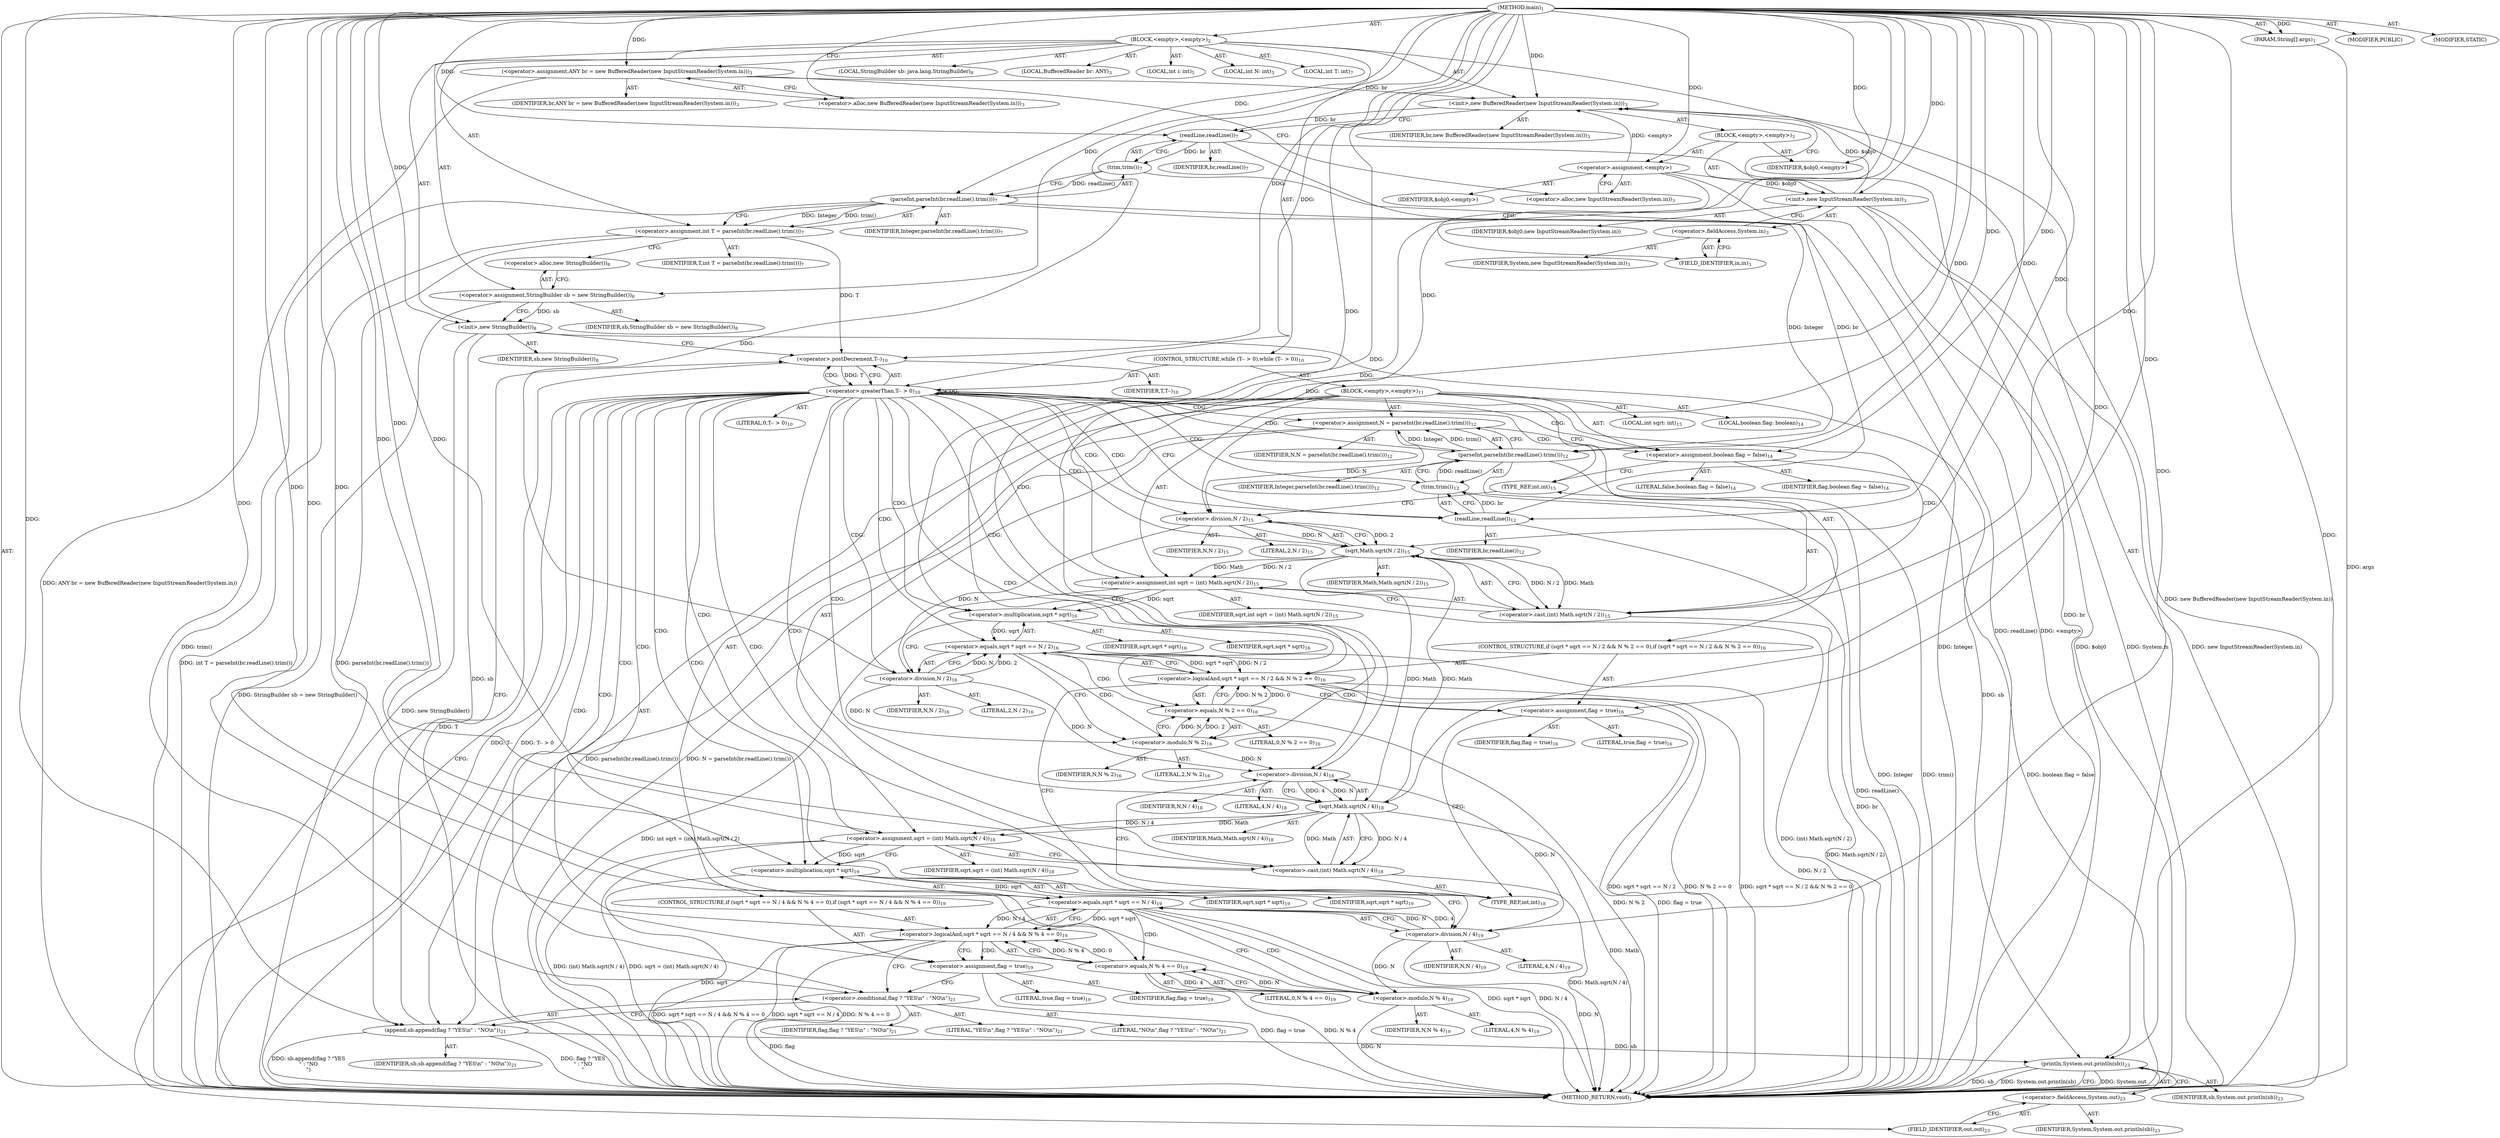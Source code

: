 digraph "main" {  
"21" [label = <(METHOD,main)<SUB>1</SUB>> ]
"22" [label = <(PARAM,String[] args)<SUB>1</SUB>> ]
"23" [label = <(BLOCK,&lt;empty&gt;,&lt;empty&gt;)<SUB>2</SUB>> ]
"4" [label = <(LOCAL,BufferedReader br: ANY)<SUB>3</SUB>> ]
"24" [label = <(&lt;operator&gt;.assignment,ANY br = new BufferedReader(new InputStreamReader(System.in)))<SUB>3</SUB>> ]
"25" [label = <(IDENTIFIER,br,ANY br = new BufferedReader(new InputStreamReader(System.in)))<SUB>3</SUB>> ]
"26" [label = <(&lt;operator&gt;.alloc,new BufferedReader(new InputStreamReader(System.in)))<SUB>3</SUB>> ]
"27" [label = <(&lt;init&gt;,new BufferedReader(new InputStreamReader(System.in)))<SUB>3</SUB>> ]
"3" [label = <(IDENTIFIER,br,new BufferedReader(new InputStreamReader(System.in)))<SUB>3</SUB>> ]
"28" [label = <(BLOCK,&lt;empty&gt;,&lt;empty&gt;)<SUB>3</SUB>> ]
"29" [label = <(&lt;operator&gt;.assignment,&lt;empty&gt;)> ]
"30" [label = <(IDENTIFIER,$obj0,&lt;empty&gt;)> ]
"31" [label = <(&lt;operator&gt;.alloc,new InputStreamReader(System.in))<SUB>3</SUB>> ]
"32" [label = <(&lt;init&gt;,new InputStreamReader(System.in))<SUB>3</SUB>> ]
"33" [label = <(IDENTIFIER,$obj0,new InputStreamReader(System.in))> ]
"34" [label = <(&lt;operator&gt;.fieldAccess,System.in)<SUB>3</SUB>> ]
"35" [label = <(IDENTIFIER,System,new InputStreamReader(System.in))<SUB>3</SUB>> ]
"36" [label = <(FIELD_IDENTIFIER,in,in)<SUB>3</SUB>> ]
"37" [label = <(IDENTIFIER,$obj0,&lt;empty&gt;)> ]
"38" [label = <(LOCAL,int i: int)<SUB>5</SUB>> ]
"39" [label = <(LOCAL,int N: int)<SUB>5</SUB>> ]
"40" [label = <(LOCAL,int T: int)<SUB>7</SUB>> ]
"41" [label = <(&lt;operator&gt;.assignment,int T = parseInt(br.readLine().trim()))<SUB>7</SUB>> ]
"42" [label = <(IDENTIFIER,T,int T = parseInt(br.readLine().trim()))<SUB>7</SUB>> ]
"43" [label = <(parseInt,parseInt(br.readLine().trim()))<SUB>7</SUB>> ]
"44" [label = <(IDENTIFIER,Integer,parseInt(br.readLine().trim()))<SUB>7</SUB>> ]
"45" [label = <(trim,trim())<SUB>7</SUB>> ]
"46" [label = <(readLine,readLine())<SUB>7</SUB>> ]
"47" [label = <(IDENTIFIER,br,readLine())<SUB>7</SUB>> ]
"6" [label = <(LOCAL,StringBuilder sb: java.lang.StringBuilder)<SUB>8</SUB>> ]
"48" [label = <(&lt;operator&gt;.assignment,StringBuilder sb = new StringBuilder())<SUB>8</SUB>> ]
"49" [label = <(IDENTIFIER,sb,StringBuilder sb = new StringBuilder())<SUB>8</SUB>> ]
"50" [label = <(&lt;operator&gt;.alloc,new StringBuilder())<SUB>8</SUB>> ]
"51" [label = <(&lt;init&gt;,new StringBuilder())<SUB>8</SUB>> ]
"5" [label = <(IDENTIFIER,sb,new StringBuilder())<SUB>8</SUB>> ]
"52" [label = <(CONTROL_STRUCTURE,while (T-- &gt; 0),while (T-- &gt; 0))<SUB>10</SUB>> ]
"53" [label = <(&lt;operator&gt;.greaterThan,T-- &gt; 0)<SUB>10</SUB>> ]
"54" [label = <(&lt;operator&gt;.postDecrement,T--)<SUB>10</SUB>> ]
"55" [label = <(IDENTIFIER,T,T--)<SUB>10</SUB>> ]
"56" [label = <(LITERAL,0,T-- &gt; 0)<SUB>10</SUB>> ]
"57" [label = <(BLOCK,&lt;empty&gt;,&lt;empty&gt;)<SUB>11</SUB>> ]
"58" [label = <(&lt;operator&gt;.assignment,N = parseInt(br.readLine().trim()))<SUB>12</SUB>> ]
"59" [label = <(IDENTIFIER,N,N = parseInt(br.readLine().trim()))<SUB>12</SUB>> ]
"60" [label = <(parseInt,parseInt(br.readLine().trim()))<SUB>12</SUB>> ]
"61" [label = <(IDENTIFIER,Integer,parseInt(br.readLine().trim()))<SUB>12</SUB>> ]
"62" [label = <(trim,trim())<SUB>12</SUB>> ]
"63" [label = <(readLine,readLine())<SUB>12</SUB>> ]
"64" [label = <(IDENTIFIER,br,readLine())<SUB>12</SUB>> ]
"65" [label = <(LOCAL,boolean flag: boolean)<SUB>14</SUB>> ]
"66" [label = <(&lt;operator&gt;.assignment,boolean flag = false)<SUB>14</SUB>> ]
"67" [label = <(IDENTIFIER,flag,boolean flag = false)<SUB>14</SUB>> ]
"68" [label = <(LITERAL,false,boolean flag = false)<SUB>14</SUB>> ]
"69" [label = <(LOCAL,int sqrt: int)<SUB>15</SUB>> ]
"70" [label = <(&lt;operator&gt;.assignment,int sqrt = (int) Math.sqrt(N / 2))<SUB>15</SUB>> ]
"71" [label = <(IDENTIFIER,sqrt,int sqrt = (int) Math.sqrt(N / 2))<SUB>15</SUB>> ]
"72" [label = <(&lt;operator&gt;.cast,(int) Math.sqrt(N / 2))<SUB>15</SUB>> ]
"73" [label = <(TYPE_REF,int,int)<SUB>15</SUB>> ]
"74" [label = <(sqrt,Math.sqrt(N / 2))<SUB>15</SUB>> ]
"75" [label = <(IDENTIFIER,Math,Math.sqrt(N / 2))<SUB>15</SUB>> ]
"76" [label = <(&lt;operator&gt;.division,N / 2)<SUB>15</SUB>> ]
"77" [label = <(IDENTIFIER,N,N / 2)<SUB>15</SUB>> ]
"78" [label = <(LITERAL,2,N / 2)<SUB>15</SUB>> ]
"79" [label = <(CONTROL_STRUCTURE,if (sqrt * sqrt == N / 2 &amp;&amp; N % 2 == 0),if (sqrt * sqrt == N / 2 &amp;&amp; N % 2 == 0))<SUB>16</SUB>> ]
"80" [label = <(&lt;operator&gt;.logicalAnd,sqrt * sqrt == N / 2 &amp;&amp; N % 2 == 0)<SUB>16</SUB>> ]
"81" [label = <(&lt;operator&gt;.equals,sqrt * sqrt == N / 2)<SUB>16</SUB>> ]
"82" [label = <(&lt;operator&gt;.multiplication,sqrt * sqrt)<SUB>16</SUB>> ]
"83" [label = <(IDENTIFIER,sqrt,sqrt * sqrt)<SUB>16</SUB>> ]
"84" [label = <(IDENTIFIER,sqrt,sqrt * sqrt)<SUB>16</SUB>> ]
"85" [label = <(&lt;operator&gt;.division,N / 2)<SUB>16</SUB>> ]
"86" [label = <(IDENTIFIER,N,N / 2)<SUB>16</SUB>> ]
"87" [label = <(LITERAL,2,N / 2)<SUB>16</SUB>> ]
"88" [label = <(&lt;operator&gt;.equals,N % 2 == 0)<SUB>16</SUB>> ]
"89" [label = <(&lt;operator&gt;.modulo,N % 2)<SUB>16</SUB>> ]
"90" [label = <(IDENTIFIER,N,N % 2)<SUB>16</SUB>> ]
"91" [label = <(LITERAL,2,N % 2)<SUB>16</SUB>> ]
"92" [label = <(LITERAL,0,N % 2 == 0)<SUB>16</SUB>> ]
"93" [label = <(&lt;operator&gt;.assignment,flag = true)<SUB>16</SUB>> ]
"94" [label = <(IDENTIFIER,flag,flag = true)<SUB>16</SUB>> ]
"95" [label = <(LITERAL,true,flag = true)<SUB>16</SUB>> ]
"96" [label = <(&lt;operator&gt;.assignment,sqrt = (int) Math.sqrt(N / 4))<SUB>18</SUB>> ]
"97" [label = <(IDENTIFIER,sqrt,sqrt = (int) Math.sqrt(N / 4))<SUB>18</SUB>> ]
"98" [label = <(&lt;operator&gt;.cast,(int) Math.sqrt(N / 4))<SUB>18</SUB>> ]
"99" [label = <(TYPE_REF,int,int)<SUB>18</SUB>> ]
"100" [label = <(sqrt,Math.sqrt(N / 4))<SUB>18</SUB>> ]
"101" [label = <(IDENTIFIER,Math,Math.sqrt(N / 4))<SUB>18</SUB>> ]
"102" [label = <(&lt;operator&gt;.division,N / 4)<SUB>18</SUB>> ]
"103" [label = <(IDENTIFIER,N,N / 4)<SUB>18</SUB>> ]
"104" [label = <(LITERAL,4,N / 4)<SUB>18</SUB>> ]
"105" [label = <(CONTROL_STRUCTURE,if (sqrt * sqrt == N / 4 &amp;&amp; N % 4 == 0),if (sqrt * sqrt == N / 4 &amp;&amp; N % 4 == 0))<SUB>19</SUB>> ]
"106" [label = <(&lt;operator&gt;.logicalAnd,sqrt * sqrt == N / 4 &amp;&amp; N % 4 == 0)<SUB>19</SUB>> ]
"107" [label = <(&lt;operator&gt;.equals,sqrt * sqrt == N / 4)<SUB>19</SUB>> ]
"108" [label = <(&lt;operator&gt;.multiplication,sqrt * sqrt)<SUB>19</SUB>> ]
"109" [label = <(IDENTIFIER,sqrt,sqrt * sqrt)<SUB>19</SUB>> ]
"110" [label = <(IDENTIFIER,sqrt,sqrt * sqrt)<SUB>19</SUB>> ]
"111" [label = <(&lt;operator&gt;.division,N / 4)<SUB>19</SUB>> ]
"112" [label = <(IDENTIFIER,N,N / 4)<SUB>19</SUB>> ]
"113" [label = <(LITERAL,4,N / 4)<SUB>19</SUB>> ]
"114" [label = <(&lt;operator&gt;.equals,N % 4 == 0)<SUB>19</SUB>> ]
"115" [label = <(&lt;operator&gt;.modulo,N % 4)<SUB>19</SUB>> ]
"116" [label = <(IDENTIFIER,N,N % 4)<SUB>19</SUB>> ]
"117" [label = <(LITERAL,4,N % 4)<SUB>19</SUB>> ]
"118" [label = <(LITERAL,0,N % 4 == 0)<SUB>19</SUB>> ]
"119" [label = <(&lt;operator&gt;.assignment,flag = true)<SUB>19</SUB>> ]
"120" [label = <(IDENTIFIER,flag,flag = true)<SUB>19</SUB>> ]
"121" [label = <(LITERAL,true,flag = true)<SUB>19</SUB>> ]
"122" [label = <(append,sb.append(flag ? &quot;YES\n&quot; : &quot;NO\n&quot;))<SUB>21</SUB>> ]
"123" [label = <(IDENTIFIER,sb,sb.append(flag ? &quot;YES\n&quot; : &quot;NO\n&quot;))<SUB>21</SUB>> ]
"124" [label = <(&lt;operator&gt;.conditional,flag ? &quot;YES\n&quot; : &quot;NO\n&quot;)<SUB>21</SUB>> ]
"125" [label = <(IDENTIFIER,flag,flag ? &quot;YES\n&quot; : &quot;NO\n&quot;)<SUB>21</SUB>> ]
"126" [label = <(LITERAL,&quot;YES\n&quot;,flag ? &quot;YES\n&quot; : &quot;NO\n&quot;)<SUB>21</SUB>> ]
"127" [label = <(LITERAL,&quot;NO\n&quot;,flag ? &quot;YES\n&quot; : &quot;NO\n&quot;)<SUB>21</SUB>> ]
"128" [label = <(println,System.out.println(sb))<SUB>23</SUB>> ]
"129" [label = <(&lt;operator&gt;.fieldAccess,System.out)<SUB>23</SUB>> ]
"130" [label = <(IDENTIFIER,System,System.out.println(sb))<SUB>23</SUB>> ]
"131" [label = <(FIELD_IDENTIFIER,out,out)<SUB>23</SUB>> ]
"132" [label = <(IDENTIFIER,sb,System.out.println(sb))<SUB>23</SUB>> ]
"133" [label = <(MODIFIER,PUBLIC)> ]
"134" [label = <(MODIFIER,STATIC)> ]
"135" [label = <(METHOD_RETURN,void)<SUB>1</SUB>> ]
  "21" -> "22"  [ label = "AST: "] 
  "21" -> "23"  [ label = "AST: "] 
  "21" -> "133"  [ label = "AST: "] 
  "21" -> "134"  [ label = "AST: "] 
  "21" -> "135"  [ label = "AST: "] 
  "23" -> "4"  [ label = "AST: "] 
  "23" -> "24"  [ label = "AST: "] 
  "23" -> "27"  [ label = "AST: "] 
  "23" -> "38"  [ label = "AST: "] 
  "23" -> "39"  [ label = "AST: "] 
  "23" -> "40"  [ label = "AST: "] 
  "23" -> "41"  [ label = "AST: "] 
  "23" -> "6"  [ label = "AST: "] 
  "23" -> "48"  [ label = "AST: "] 
  "23" -> "51"  [ label = "AST: "] 
  "23" -> "52"  [ label = "AST: "] 
  "23" -> "128"  [ label = "AST: "] 
  "24" -> "25"  [ label = "AST: "] 
  "24" -> "26"  [ label = "AST: "] 
  "27" -> "3"  [ label = "AST: "] 
  "27" -> "28"  [ label = "AST: "] 
  "28" -> "29"  [ label = "AST: "] 
  "28" -> "32"  [ label = "AST: "] 
  "28" -> "37"  [ label = "AST: "] 
  "29" -> "30"  [ label = "AST: "] 
  "29" -> "31"  [ label = "AST: "] 
  "32" -> "33"  [ label = "AST: "] 
  "32" -> "34"  [ label = "AST: "] 
  "34" -> "35"  [ label = "AST: "] 
  "34" -> "36"  [ label = "AST: "] 
  "41" -> "42"  [ label = "AST: "] 
  "41" -> "43"  [ label = "AST: "] 
  "43" -> "44"  [ label = "AST: "] 
  "43" -> "45"  [ label = "AST: "] 
  "45" -> "46"  [ label = "AST: "] 
  "46" -> "47"  [ label = "AST: "] 
  "48" -> "49"  [ label = "AST: "] 
  "48" -> "50"  [ label = "AST: "] 
  "51" -> "5"  [ label = "AST: "] 
  "52" -> "53"  [ label = "AST: "] 
  "52" -> "57"  [ label = "AST: "] 
  "53" -> "54"  [ label = "AST: "] 
  "53" -> "56"  [ label = "AST: "] 
  "54" -> "55"  [ label = "AST: "] 
  "57" -> "58"  [ label = "AST: "] 
  "57" -> "65"  [ label = "AST: "] 
  "57" -> "66"  [ label = "AST: "] 
  "57" -> "69"  [ label = "AST: "] 
  "57" -> "70"  [ label = "AST: "] 
  "57" -> "79"  [ label = "AST: "] 
  "57" -> "96"  [ label = "AST: "] 
  "57" -> "105"  [ label = "AST: "] 
  "57" -> "122"  [ label = "AST: "] 
  "58" -> "59"  [ label = "AST: "] 
  "58" -> "60"  [ label = "AST: "] 
  "60" -> "61"  [ label = "AST: "] 
  "60" -> "62"  [ label = "AST: "] 
  "62" -> "63"  [ label = "AST: "] 
  "63" -> "64"  [ label = "AST: "] 
  "66" -> "67"  [ label = "AST: "] 
  "66" -> "68"  [ label = "AST: "] 
  "70" -> "71"  [ label = "AST: "] 
  "70" -> "72"  [ label = "AST: "] 
  "72" -> "73"  [ label = "AST: "] 
  "72" -> "74"  [ label = "AST: "] 
  "74" -> "75"  [ label = "AST: "] 
  "74" -> "76"  [ label = "AST: "] 
  "76" -> "77"  [ label = "AST: "] 
  "76" -> "78"  [ label = "AST: "] 
  "79" -> "80"  [ label = "AST: "] 
  "79" -> "93"  [ label = "AST: "] 
  "80" -> "81"  [ label = "AST: "] 
  "80" -> "88"  [ label = "AST: "] 
  "81" -> "82"  [ label = "AST: "] 
  "81" -> "85"  [ label = "AST: "] 
  "82" -> "83"  [ label = "AST: "] 
  "82" -> "84"  [ label = "AST: "] 
  "85" -> "86"  [ label = "AST: "] 
  "85" -> "87"  [ label = "AST: "] 
  "88" -> "89"  [ label = "AST: "] 
  "88" -> "92"  [ label = "AST: "] 
  "89" -> "90"  [ label = "AST: "] 
  "89" -> "91"  [ label = "AST: "] 
  "93" -> "94"  [ label = "AST: "] 
  "93" -> "95"  [ label = "AST: "] 
  "96" -> "97"  [ label = "AST: "] 
  "96" -> "98"  [ label = "AST: "] 
  "98" -> "99"  [ label = "AST: "] 
  "98" -> "100"  [ label = "AST: "] 
  "100" -> "101"  [ label = "AST: "] 
  "100" -> "102"  [ label = "AST: "] 
  "102" -> "103"  [ label = "AST: "] 
  "102" -> "104"  [ label = "AST: "] 
  "105" -> "106"  [ label = "AST: "] 
  "105" -> "119"  [ label = "AST: "] 
  "106" -> "107"  [ label = "AST: "] 
  "106" -> "114"  [ label = "AST: "] 
  "107" -> "108"  [ label = "AST: "] 
  "107" -> "111"  [ label = "AST: "] 
  "108" -> "109"  [ label = "AST: "] 
  "108" -> "110"  [ label = "AST: "] 
  "111" -> "112"  [ label = "AST: "] 
  "111" -> "113"  [ label = "AST: "] 
  "114" -> "115"  [ label = "AST: "] 
  "114" -> "118"  [ label = "AST: "] 
  "115" -> "116"  [ label = "AST: "] 
  "115" -> "117"  [ label = "AST: "] 
  "119" -> "120"  [ label = "AST: "] 
  "119" -> "121"  [ label = "AST: "] 
  "122" -> "123"  [ label = "AST: "] 
  "122" -> "124"  [ label = "AST: "] 
  "124" -> "125"  [ label = "AST: "] 
  "124" -> "126"  [ label = "AST: "] 
  "124" -> "127"  [ label = "AST: "] 
  "128" -> "129"  [ label = "AST: "] 
  "128" -> "132"  [ label = "AST: "] 
  "129" -> "130"  [ label = "AST: "] 
  "129" -> "131"  [ label = "AST: "] 
  "24" -> "31"  [ label = "CFG: "] 
  "27" -> "46"  [ label = "CFG: "] 
  "41" -> "50"  [ label = "CFG: "] 
  "48" -> "51"  [ label = "CFG: "] 
  "51" -> "54"  [ label = "CFG: "] 
  "128" -> "135"  [ label = "CFG: "] 
  "26" -> "24"  [ label = "CFG: "] 
  "43" -> "41"  [ label = "CFG: "] 
  "50" -> "48"  [ label = "CFG: "] 
  "53" -> "63"  [ label = "CFG: "] 
  "53" -> "131"  [ label = "CFG: "] 
  "129" -> "128"  [ label = "CFG: "] 
  "29" -> "36"  [ label = "CFG: "] 
  "32" -> "27"  [ label = "CFG: "] 
  "45" -> "43"  [ label = "CFG: "] 
  "54" -> "53"  [ label = "CFG: "] 
  "58" -> "66"  [ label = "CFG: "] 
  "66" -> "73"  [ label = "CFG: "] 
  "70" -> "82"  [ label = "CFG: "] 
  "96" -> "108"  [ label = "CFG: "] 
  "122" -> "54"  [ label = "CFG: "] 
  "131" -> "129"  [ label = "CFG: "] 
  "31" -> "29"  [ label = "CFG: "] 
  "34" -> "32"  [ label = "CFG: "] 
  "46" -> "45"  [ label = "CFG: "] 
  "60" -> "58"  [ label = "CFG: "] 
  "72" -> "70"  [ label = "CFG: "] 
  "80" -> "93"  [ label = "CFG: "] 
  "80" -> "99"  [ label = "CFG: "] 
  "93" -> "99"  [ label = "CFG: "] 
  "98" -> "96"  [ label = "CFG: "] 
  "106" -> "119"  [ label = "CFG: "] 
  "106" -> "124"  [ label = "CFG: "] 
  "119" -> "124"  [ label = "CFG: "] 
  "124" -> "122"  [ label = "CFG: "] 
  "36" -> "34"  [ label = "CFG: "] 
  "62" -> "60"  [ label = "CFG: "] 
  "73" -> "76"  [ label = "CFG: "] 
  "74" -> "72"  [ label = "CFG: "] 
  "81" -> "80"  [ label = "CFG: "] 
  "81" -> "89"  [ label = "CFG: "] 
  "88" -> "80"  [ label = "CFG: "] 
  "99" -> "102"  [ label = "CFG: "] 
  "100" -> "98"  [ label = "CFG: "] 
  "107" -> "106"  [ label = "CFG: "] 
  "107" -> "115"  [ label = "CFG: "] 
  "114" -> "106"  [ label = "CFG: "] 
  "63" -> "62"  [ label = "CFG: "] 
  "76" -> "74"  [ label = "CFG: "] 
  "82" -> "85"  [ label = "CFG: "] 
  "85" -> "81"  [ label = "CFG: "] 
  "89" -> "88"  [ label = "CFG: "] 
  "102" -> "100"  [ label = "CFG: "] 
  "108" -> "111"  [ label = "CFG: "] 
  "111" -> "107"  [ label = "CFG: "] 
  "115" -> "114"  [ label = "CFG: "] 
  "21" -> "26"  [ label = "CFG: "] 
  "22" -> "135"  [ label = "DDG: args"] 
  "24" -> "135"  [ label = "DDG: ANY br = new BufferedReader(new InputStreamReader(System.in))"] 
  "29" -> "135"  [ label = "DDG: &lt;empty&gt;"] 
  "32" -> "135"  [ label = "DDG: $obj0"] 
  "32" -> "135"  [ label = "DDG: System.in"] 
  "32" -> "135"  [ label = "DDG: new InputStreamReader(System.in)"] 
  "27" -> "135"  [ label = "DDG: new BufferedReader(new InputStreamReader(System.in))"] 
  "43" -> "135"  [ label = "DDG: Integer"] 
  "46" -> "135"  [ label = "DDG: br"] 
  "45" -> "135"  [ label = "DDG: readLine()"] 
  "43" -> "135"  [ label = "DDG: trim()"] 
  "41" -> "135"  [ label = "DDG: parseInt(br.readLine().trim())"] 
  "41" -> "135"  [ label = "DDG: int T = parseInt(br.readLine().trim())"] 
  "48" -> "135"  [ label = "DDG: StringBuilder sb = new StringBuilder()"] 
  "51" -> "135"  [ label = "DDG: new StringBuilder()"] 
  "54" -> "135"  [ label = "DDG: T"] 
  "53" -> "135"  [ label = "DDG: T--"] 
  "53" -> "135"  [ label = "DDG: T-- &gt; 0"] 
  "128" -> "135"  [ label = "DDG: System.out"] 
  "128" -> "135"  [ label = "DDG: sb"] 
  "128" -> "135"  [ label = "DDG: System.out.println(sb)"] 
  "60" -> "135"  [ label = "DDG: Integer"] 
  "63" -> "135"  [ label = "DDG: br"] 
  "62" -> "135"  [ label = "DDG: readLine()"] 
  "60" -> "135"  [ label = "DDG: trim()"] 
  "58" -> "135"  [ label = "DDG: parseInt(br.readLine().trim())"] 
  "58" -> "135"  [ label = "DDG: N = parseInt(br.readLine().trim())"] 
  "66" -> "135"  [ label = "DDG: boolean flag = false"] 
  "72" -> "135"  [ label = "DDG: Math.sqrt(N / 2)"] 
  "70" -> "135"  [ label = "DDG: (int) Math.sqrt(N / 2)"] 
  "70" -> "135"  [ label = "DDG: int sqrt = (int) Math.sqrt(N / 2)"] 
  "81" -> "135"  [ label = "DDG: N / 2"] 
  "80" -> "135"  [ label = "DDG: sqrt * sqrt == N / 2"] 
  "88" -> "135"  [ label = "DDG: N % 2"] 
  "80" -> "135"  [ label = "DDG: N % 2 == 0"] 
  "80" -> "135"  [ label = "DDG: sqrt * sqrt == N / 2 &amp;&amp; N % 2 == 0"] 
  "93" -> "135"  [ label = "DDG: flag = true"] 
  "100" -> "135"  [ label = "DDG: Math"] 
  "98" -> "135"  [ label = "DDG: Math.sqrt(N / 4)"] 
  "96" -> "135"  [ label = "DDG: (int) Math.sqrt(N / 4)"] 
  "96" -> "135"  [ label = "DDG: sqrt = (int) Math.sqrt(N / 4)"] 
  "108" -> "135"  [ label = "DDG: sqrt"] 
  "107" -> "135"  [ label = "DDG: sqrt * sqrt"] 
  "111" -> "135"  [ label = "DDG: N"] 
  "107" -> "135"  [ label = "DDG: N / 4"] 
  "106" -> "135"  [ label = "DDG: sqrt * sqrt == N / 4"] 
  "115" -> "135"  [ label = "DDG: N"] 
  "114" -> "135"  [ label = "DDG: N % 4"] 
  "106" -> "135"  [ label = "DDG: N % 4 == 0"] 
  "106" -> "135"  [ label = "DDG: sqrt * sqrt == N / 4 &amp;&amp; N % 4 == 0"] 
  "119" -> "135"  [ label = "DDG: flag = true"] 
  "124" -> "135"  [ label = "DDG: flag"] 
  "122" -> "135"  [ label = "DDG: flag ? &quot;YES\n&quot; : &quot;NO\n&quot;"] 
  "122" -> "135"  [ label = "DDG: sb.append(flag ? &quot;YES\n&quot; : &quot;NO\n&quot;)"] 
  "21" -> "22"  [ label = "DDG: "] 
  "21" -> "24"  [ label = "DDG: "] 
  "43" -> "41"  [ label = "DDG: Integer"] 
  "43" -> "41"  [ label = "DDG: trim()"] 
  "21" -> "48"  [ label = "DDG: "] 
  "24" -> "27"  [ label = "DDG: br"] 
  "21" -> "27"  [ label = "DDG: "] 
  "29" -> "27"  [ label = "DDG: &lt;empty&gt;"] 
  "32" -> "27"  [ label = "DDG: $obj0"] 
  "48" -> "51"  [ label = "DDG: sb"] 
  "21" -> "51"  [ label = "DDG: "] 
  "51" -> "128"  [ label = "DDG: sb"] 
  "122" -> "128"  [ label = "DDG: sb"] 
  "21" -> "128"  [ label = "DDG: "] 
  "21" -> "29"  [ label = "DDG: "] 
  "21" -> "37"  [ label = "DDG: "] 
  "21" -> "43"  [ label = "DDG: "] 
  "45" -> "43"  [ label = "DDG: readLine()"] 
  "54" -> "53"  [ label = "DDG: T"] 
  "21" -> "53"  [ label = "DDG: "] 
  "60" -> "58"  [ label = "DDG: Integer"] 
  "60" -> "58"  [ label = "DDG: trim()"] 
  "21" -> "66"  [ label = "DDG: "] 
  "21" -> "70"  [ label = "DDG: "] 
  "74" -> "70"  [ label = "DDG: Math"] 
  "74" -> "70"  [ label = "DDG: N / 2"] 
  "21" -> "96"  [ label = "DDG: "] 
  "100" -> "96"  [ label = "DDG: Math"] 
  "100" -> "96"  [ label = "DDG: N / 4"] 
  "29" -> "32"  [ label = "DDG: $obj0"] 
  "21" -> "32"  [ label = "DDG: "] 
  "46" -> "45"  [ label = "DDG: br"] 
  "41" -> "54"  [ label = "DDG: T"] 
  "21" -> "54"  [ label = "DDG: "] 
  "21" -> "93"  [ label = "DDG: "] 
  "21" -> "119"  [ label = "DDG: "] 
  "51" -> "122"  [ label = "DDG: sb"] 
  "21" -> "122"  [ label = "DDG: "] 
  "27" -> "46"  [ label = "DDG: br"] 
  "21" -> "46"  [ label = "DDG: "] 
  "43" -> "60"  [ label = "DDG: Integer"] 
  "21" -> "60"  [ label = "DDG: "] 
  "62" -> "60"  [ label = "DDG: readLine()"] 
  "21" -> "72"  [ label = "DDG: "] 
  "74" -> "72"  [ label = "DDG: Math"] 
  "74" -> "72"  [ label = "DDG: N / 2"] 
  "81" -> "80"  [ label = "DDG: sqrt * sqrt"] 
  "81" -> "80"  [ label = "DDG: N / 2"] 
  "88" -> "80"  [ label = "DDG: N % 2"] 
  "88" -> "80"  [ label = "DDG: 0"] 
  "21" -> "98"  [ label = "DDG: "] 
  "100" -> "98"  [ label = "DDG: Math"] 
  "100" -> "98"  [ label = "DDG: N / 4"] 
  "107" -> "106"  [ label = "DDG: sqrt * sqrt"] 
  "107" -> "106"  [ label = "DDG: N / 4"] 
  "114" -> "106"  [ label = "DDG: N % 4"] 
  "114" -> "106"  [ label = "DDG: 0"] 
  "21" -> "124"  [ label = "DDG: "] 
  "63" -> "62"  [ label = "DDG: br"] 
  "100" -> "74"  [ label = "DDG: Math"] 
  "21" -> "74"  [ label = "DDG: "] 
  "76" -> "74"  [ label = "DDG: N"] 
  "76" -> "74"  [ label = "DDG: 2"] 
  "82" -> "81"  [ label = "DDG: sqrt"] 
  "85" -> "81"  [ label = "DDG: N"] 
  "85" -> "81"  [ label = "DDG: 2"] 
  "89" -> "88"  [ label = "DDG: N"] 
  "89" -> "88"  [ label = "DDG: 2"] 
  "21" -> "88"  [ label = "DDG: "] 
  "74" -> "100"  [ label = "DDG: Math"] 
  "21" -> "100"  [ label = "DDG: "] 
  "102" -> "100"  [ label = "DDG: N"] 
  "102" -> "100"  [ label = "DDG: 4"] 
  "108" -> "107"  [ label = "DDG: sqrt"] 
  "111" -> "107"  [ label = "DDG: N"] 
  "111" -> "107"  [ label = "DDG: 4"] 
  "115" -> "114"  [ label = "DDG: N"] 
  "115" -> "114"  [ label = "DDG: 4"] 
  "21" -> "114"  [ label = "DDG: "] 
  "46" -> "63"  [ label = "DDG: br"] 
  "21" -> "63"  [ label = "DDG: "] 
  "58" -> "76"  [ label = "DDG: N"] 
  "21" -> "76"  [ label = "DDG: "] 
  "70" -> "82"  [ label = "DDG: sqrt"] 
  "21" -> "82"  [ label = "DDG: "] 
  "76" -> "85"  [ label = "DDG: N"] 
  "21" -> "85"  [ label = "DDG: "] 
  "85" -> "89"  [ label = "DDG: N"] 
  "21" -> "89"  [ label = "DDG: "] 
  "85" -> "102"  [ label = "DDG: N"] 
  "89" -> "102"  [ label = "DDG: N"] 
  "21" -> "102"  [ label = "DDG: "] 
  "96" -> "108"  [ label = "DDG: sqrt"] 
  "21" -> "108"  [ label = "DDG: "] 
  "102" -> "111"  [ label = "DDG: N"] 
  "21" -> "111"  [ label = "DDG: "] 
  "111" -> "115"  [ label = "DDG: N"] 
  "21" -> "115"  [ label = "DDG: "] 
  "53" -> "107"  [ label = "CDG: "] 
  "53" -> "60"  [ label = "CDG: "] 
  "53" -> "73"  [ label = "CDG: "] 
  "53" -> "96"  [ label = "CDG: "] 
  "53" -> "66"  [ label = "CDG: "] 
  "53" -> "98"  [ label = "CDG: "] 
  "53" -> "122"  [ label = "CDG: "] 
  "53" -> "99"  [ label = "CDG: "] 
  "53" -> "81"  [ label = "CDG: "] 
  "53" -> "102"  [ label = "CDG: "] 
  "53" -> "85"  [ label = "CDG: "] 
  "53" -> "72"  [ label = "CDG: "] 
  "53" -> "74"  [ label = "CDG: "] 
  "53" -> "106"  [ label = "CDG: "] 
  "53" -> "76"  [ label = "CDG: "] 
  "53" -> "82"  [ label = "CDG: "] 
  "53" -> "54"  [ label = "CDG: "] 
  "53" -> "80"  [ label = "CDG: "] 
  "53" -> "58"  [ label = "CDG: "] 
  "53" -> "100"  [ label = "CDG: "] 
  "53" -> "53"  [ label = "CDG: "] 
  "53" -> "70"  [ label = "CDG: "] 
  "53" -> "63"  [ label = "CDG: "] 
  "53" -> "124"  [ label = "CDG: "] 
  "53" -> "108"  [ label = "CDG: "] 
  "53" -> "111"  [ label = "CDG: "] 
  "53" -> "62"  [ label = "CDG: "] 
  "80" -> "93"  [ label = "CDG: "] 
  "106" -> "119"  [ label = "CDG: "] 
  "81" -> "89"  [ label = "CDG: "] 
  "81" -> "88"  [ label = "CDG: "] 
  "107" -> "115"  [ label = "CDG: "] 
  "107" -> "114"  [ label = "CDG: "] 
}
